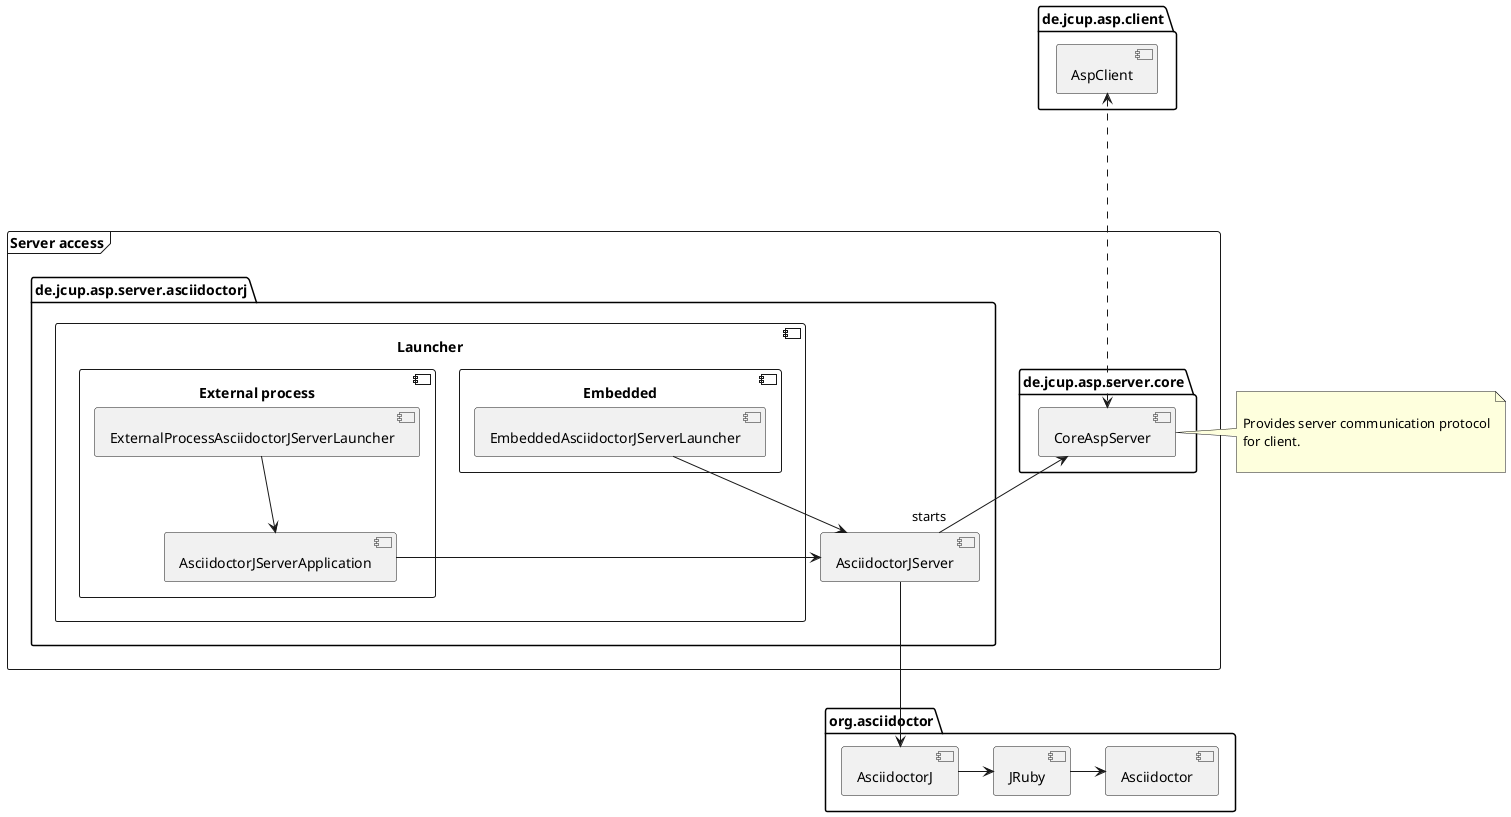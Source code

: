@startuml

'skinparam linetype ortho
'skinparam linetype polyline
'top to bottom direction

Frame "Server access" {

    package "de.jcup.asp.server.core" {
       [CoreAspServer] as core_server
    }

    package "de.jcup.asp.server.asciidoctorj" {
    
       component "Launcher" {
         
           component "Embedded" {
               [EmbeddedAsciidoctorJServerLauncher] as embedded_launcher
           }
        
           component "External process" {
               [AsciidoctorJServerApplication] as standalone_application
               [ExternalProcessAsciidoctorJServerLauncher] as standalone_launcher
           }
       }
       
       [AsciidoctorJServer] as server
      
    }

}

package "de.jcup.asp.client" {
   [AspClient] as client
}

package "org.asciidoctor" {
       [AsciidoctorJ] as asciidoctorj
       [JRuby] as jruby
       [Asciidoctor] as ad
}



standalone_launcher --> standalone_application 
standalone_application -> server
embedded_launcher -> server

server ---> asciidoctorj
server "starts" -up-> core_server

note right of core_server

   Provides server communication protocol
   for client. 

end note

asciidoctorj -> jruby
jruby->ad

client <.down...> core_server

@enduml
